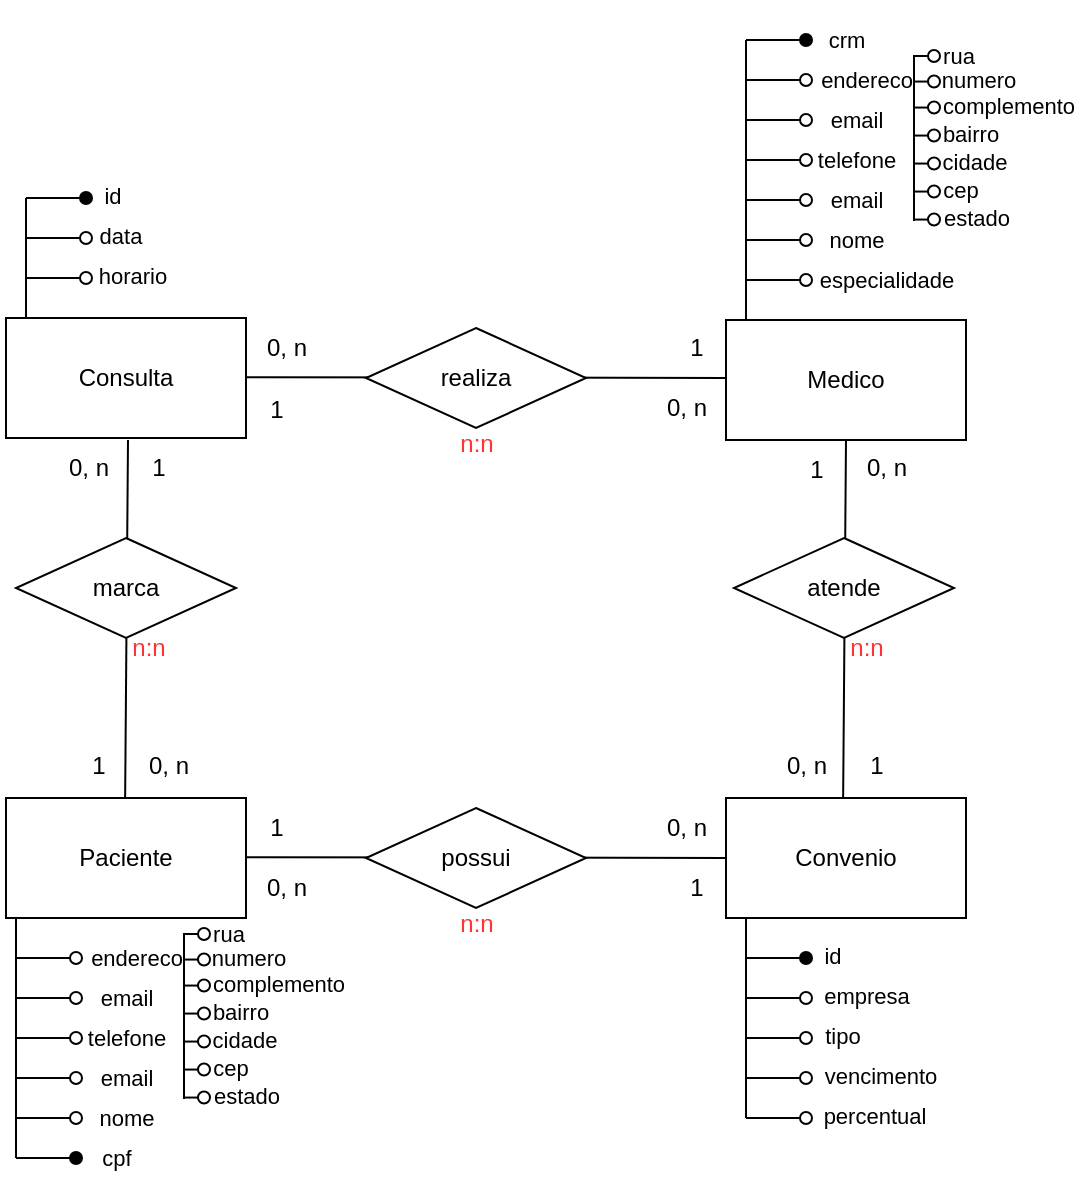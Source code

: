 <mxfile version="24.8.0">
  <diagram name="Page-1" id="Mdfq8hc0ynKvEJOxc4af">
    <mxGraphModel dx="954" dy="727" grid="1" gridSize="10" guides="1" tooltips="1" connect="1" arrows="1" fold="1" page="1" pageScale="1" pageWidth="850" pageHeight="1100" math="0" shadow="0">
      <root>
        <mxCell id="0" />
        <mxCell id="1" parent="0" />
        <mxCell id="AmbVXzKGuxocrHXuVaO6-4" value="Convenio" style="rounded=0;whiteSpace=wrap;html=1;" vertex="1" parent="1">
          <mxGeometry x="520" y="440" width="120" height="60" as="geometry" />
        </mxCell>
        <mxCell id="AmbVXzKGuxocrHXuVaO6-179" value="" style="group" vertex="1" connectable="0" parent="1">
          <mxGeometry x="160" y="440" width="120" height="180" as="geometry" />
        </mxCell>
        <mxCell id="AmbVXzKGuxocrHXuVaO6-3" value="Paciente" style="rounded=0;whiteSpace=wrap;html=1;" vertex="1" parent="AmbVXzKGuxocrHXuVaO6-179">
          <mxGeometry width="120" height="60" as="geometry" />
        </mxCell>
        <mxCell id="AmbVXzKGuxocrHXuVaO6-136" value="" style="group" vertex="1" connectable="0" parent="AmbVXzKGuxocrHXuVaO6-179">
          <mxGeometry x="5" y="80" width="30" height="20" as="geometry" />
        </mxCell>
        <mxCell id="AmbVXzKGuxocrHXuVaO6-137" value="" style="endArrow=none;html=1;rounded=0;" edge="1" parent="AmbVXzKGuxocrHXuVaO6-136">
          <mxGeometry width="50" height="50" relative="1" as="geometry">
            <mxPoint y="20" as="sourcePoint" />
            <mxPoint as="targetPoint" />
          </mxGeometry>
        </mxCell>
        <mxCell id="AmbVXzKGuxocrHXuVaO6-138" value="" style="endArrow=oval;html=1;rounded=0;endFill=0;" edge="1" parent="AmbVXzKGuxocrHXuVaO6-136">
          <mxGeometry width="50" height="50" relative="1" as="geometry">
            <mxPoint y="20" as="sourcePoint" />
            <mxPoint x="30" y="20" as="targetPoint" />
          </mxGeometry>
        </mxCell>
        <mxCell id="AmbVXzKGuxocrHXuVaO6-139" value="email" style="edgeLabel;html=1;align=center;verticalAlign=middle;resizable=0;points=[];" vertex="1" connectable="0" parent="AmbVXzKGuxocrHXuVaO6-138">
          <mxGeometry x="0.53" y="2" relative="1" as="geometry">
            <mxPoint x="32" y="2" as="offset" />
          </mxGeometry>
        </mxCell>
        <mxCell id="AmbVXzKGuxocrHXuVaO6-140" value="" style="group" vertex="1" connectable="0" parent="AmbVXzKGuxocrHXuVaO6-179">
          <mxGeometry x="5" y="100" width="30" height="20" as="geometry" />
        </mxCell>
        <mxCell id="AmbVXzKGuxocrHXuVaO6-141" value="" style="endArrow=none;html=1;rounded=0;" edge="1" parent="AmbVXzKGuxocrHXuVaO6-140">
          <mxGeometry width="50" height="50" relative="1" as="geometry">
            <mxPoint y="20" as="sourcePoint" />
            <mxPoint as="targetPoint" />
          </mxGeometry>
        </mxCell>
        <mxCell id="AmbVXzKGuxocrHXuVaO6-142" value="" style="endArrow=oval;html=1;rounded=0;endFill=0;" edge="1" parent="AmbVXzKGuxocrHXuVaO6-140">
          <mxGeometry width="50" height="50" relative="1" as="geometry">
            <mxPoint y="20" as="sourcePoint" />
            <mxPoint x="30" y="20" as="targetPoint" />
          </mxGeometry>
        </mxCell>
        <mxCell id="AmbVXzKGuxocrHXuVaO6-143" value="telefone" style="edgeLabel;html=1;align=center;verticalAlign=middle;resizable=0;points=[];" vertex="1" connectable="0" parent="AmbVXzKGuxocrHXuVaO6-142">
          <mxGeometry x="0.53" y="2" relative="1" as="geometry">
            <mxPoint x="32" y="2" as="offset" />
          </mxGeometry>
        </mxCell>
        <mxCell id="AmbVXzKGuxocrHXuVaO6-144" value="" style="group" vertex="1" connectable="0" parent="AmbVXzKGuxocrHXuVaO6-179">
          <mxGeometry x="5" y="120" width="30" height="20" as="geometry" />
        </mxCell>
        <mxCell id="AmbVXzKGuxocrHXuVaO6-145" value="" style="endArrow=none;html=1;rounded=0;" edge="1" parent="AmbVXzKGuxocrHXuVaO6-144">
          <mxGeometry width="50" height="50" relative="1" as="geometry">
            <mxPoint y="20" as="sourcePoint" />
            <mxPoint as="targetPoint" />
          </mxGeometry>
        </mxCell>
        <mxCell id="AmbVXzKGuxocrHXuVaO6-146" value="" style="endArrow=oval;html=1;rounded=0;endFill=0;" edge="1" parent="AmbVXzKGuxocrHXuVaO6-144">
          <mxGeometry width="50" height="50" relative="1" as="geometry">
            <mxPoint y="20" as="sourcePoint" />
            <mxPoint x="30" y="20" as="targetPoint" />
          </mxGeometry>
        </mxCell>
        <mxCell id="AmbVXzKGuxocrHXuVaO6-147" value="email" style="edgeLabel;html=1;align=center;verticalAlign=middle;resizable=0;points=[];" vertex="1" connectable="0" parent="AmbVXzKGuxocrHXuVaO6-146">
          <mxGeometry x="0.53" y="2" relative="1" as="geometry">
            <mxPoint x="32" y="2" as="offset" />
          </mxGeometry>
        </mxCell>
        <mxCell id="AmbVXzKGuxocrHXuVaO6-148" value="" style="group" vertex="1" connectable="0" parent="AmbVXzKGuxocrHXuVaO6-179">
          <mxGeometry x="5" y="140" width="30" height="20" as="geometry" />
        </mxCell>
        <mxCell id="AmbVXzKGuxocrHXuVaO6-149" value="" style="endArrow=none;html=1;rounded=0;" edge="1" parent="AmbVXzKGuxocrHXuVaO6-148">
          <mxGeometry width="50" height="50" relative="1" as="geometry">
            <mxPoint y="20" as="sourcePoint" />
            <mxPoint as="targetPoint" />
          </mxGeometry>
        </mxCell>
        <mxCell id="AmbVXzKGuxocrHXuVaO6-150" value="" style="endArrow=oval;html=1;rounded=0;endFill=0;" edge="1" parent="AmbVXzKGuxocrHXuVaO6-148">
          <mxGeometry width="50" height="50" relative="1" as="geometry">
            <mxPoint y="20" as="sourcePoint" />
            <mxPoint x="30" y="20" as="targetPoint" />
          </mxGeometry>
        </mxCell>
        <mxCell id="AmbVXzKGuxocrHXuVaO6-151" value="nome" style="edgeLabel;html=1;align=center;verticalAlign=middle;resizable=0;points=[];" vertex="1" connectable="0" parent="AmbVXzKGuxocrHXuVaO6-150">
          <mxGeometry x="0.53" y="2" relative="1" as="geometry">
            <mxPoint x="32" y="2" as="offset" />
          </mxGeometry>
        </mxCell>
        <mxCell id="AmbVXzKGuxocrHXuVaO6-156" value="" style="group" vertex="1" connectable="0" parent="AmbVXzKGuxocrHXuVaO6-179">
          <mxGeometry x="5" y="60" width="30" height="20" as="geometry" />
        </mxCell>
        <mxCell id="AmbVXzKGuxocrHXuVaO6-157" value="" style="endArrow=none;html=1;rounded=0;" edge="1" parent="AmbVXzKGuxocrHXuVaO6-156">
          <mxGeometry width="50" height="50" relative="1" as="geometry">
            <mxPoint y="20" as="sourcePoint" />
            <mxPoint as="targetPoint" />
          </mxGeometry>
        </mxCell>
        <mxCell id="AmbVXzKGuxocrHXuVaO6-158" value="" style="endArrow=oval;html=1;rounded=0;endFill=0;" edge="1" parent="AmbVXzKGuxocrHXuVaO6-156">
          <mxGeometry width="50" height="50" relative="1" as="geometry">
            <mxPoint y="20" as="sourcePoint" />
            <mxPoint x="30" y="20" as="targetPoint" />
          </mxGeometry>
        </mxCell>
        <mxCell id="AmbVXzKGuxocrHXuVaO6-159" value="endereco" style="edgeLabel;html=1;align=center;verticalAlign=middle;resizable=0;points=[];" vertex="1" connectable="0" parent="AmbVXzKGuxocrHXuVaO6-158">
          <mxGeometry x="0.53" y="2" relative="1" as="geometry">
            <mxPoint x="37" y="2" as="offset" />
          </mxGeometry>
        </mxCell>
        <mxCell id="AmbVXzKGuxocrHXuVaO6-160" value="rua" style="edgeLabel;html=1;align=center;verticalAlign=middle;resizable=0;points=[];" vertex="1" connectable="0" parent="AmbVXzKGuxocrHXuVaO6-158">
          <mxGeometry x="0.53" y="2" relative="1" as="geometry">
            <mxPoint x="83" y="-10" as="offset" />
          </mxGeometry>
        </mxCell>
        <mxCell id="AmbVXzKGuxocrHXuVaO6-161" value="numero" style="edgeLabel;html=1;align=center;verticalAlign=middle;resizable=0;points=[];" vertex="1" connectable="0" parent="AmbVXzKGuxocrHXuVaO6-158">
          <mxGeometry x="0.53" y="2" relative="1" as="geometry">
            <mxPoint x="93" y="2" as="offset" />
          </mxGeometry>
        </mxCell>
        <mxCell id="AmbVXzKGuxocrHXuVaO6-162" value="complemento" style="edgeLabel;html=1;align=center;verticalAlign=middle;resizable=0;points=[];" vertex="1" connectable="0" parent="AmbVXzKGuxocrHXuVaO6-158">
          <mxGeometry x="0.53" y="2" relative="1" as="geometry">
            <mxPoint x="108" y="15" as="offset" />
          </mxGeometry>
        </mxCell>
        <mxCell id="AmbVXzKGuxocrHXuVaO6-163" value="bairro" style="edgeLabel;html=1;align=center;verticalAlign=middle;resizable=0;points=[];" vertex="1" connectable="0" parent="AmbVXzKGuxocrHXuVaO6-158">
          <mxGeometry x="0.53" y="2" relative="1" as="geometry">
            <mxPoint x="89" y="29" as="offset" />
          </mxGeometry>
        </mxCell>
        <mxCell id="AmbVXzKGuxocrHXuVaO6-164" value="cep" style="edgeLabel;html=1;align=center;verticalAlign=middle;resizable=0;points=[];" vertex="1" connectable="0" parent="AmbVXzKGuxocrHXuVaO6-158">
          <mxGeometry x="0.53" y="2" relative="1" as="geometry">
            <mxPoint x="84" y="57" as="offset" />
          </mxGeometry>
        </mxCell>
        <mxCell id="AmbVXzKGuxocrHXuVaO6-165" value="cidade" style="edgeLabel;html=1;align=center;verticalAlign=middle;resizable=0;points=[];" vertex="1" connectable="0" parent="AmbVXzKGuxocrHXuVaO6-158">
          <mxGeometry x="0.53" y="2" relative="1" as="geometry">
            <mxPoint x="91" y="43" as="offset" />
          </mxGeometry>
        </mxCell>
        <mxCell id="AmbVXzKGuxocrHXuVaO6-166" value="estado" style="edgeLabel;html=1;align=center;verticalAlign=middle;resizable=0;points=[];" vertex="1" connectable="0" parent="AmbVXzKGuxocrHXuVaO6-158">
          <mxGeometry x="0.53" y="2" relative="1" as="geometry">
            <mxPoint x="92" y="71" as="offset" />
          </mxGeometry>
        </mxCell>
        <mxCell id="AmbVXzKGuxocrHXuVaO6-167" value="" style="group" vertex="1" connectable="0" parent="AmbVXzKGuxocrHXuVaO6-179">
          <mxGeometry x="5" y="160" width="30" height="20" as="geometry" />
        </mxCell>
        <mxCell id="AmbVXzKGuxocrHXuVaO6-168" value="" style="endArrow=none;html=1;rounded=0;" edge="1" parent="AmbVXzKGuxocrHXuVaO6-167">
          <mxGeometry width="50" height="50" relative="1" as="geometry">
            <mxPoint y="20" as="sourcePoint" />
            <mxPoint as="targetPoint" />
          </mxGeometry>
        </mxCell>
        <mxCell id="AmbVXzKGuxocrHXuVaO6-169" value="" style="endArrow=oval;html=1;rounded=0;endFill=1;" edge="1" parent="AmbVXzKGuxocrHXuVaO6-167">
          <mxGeometry width="50" height="50" relative="1" as="geometry">
            <mxPoint y="20" as="sourcePoint" />
            <mxPoint x="30" y="20" as="targetPoint" />
          </mxGeometry>
        </mxCell>
        <mxCell id="AmbVXzKGuxocrHXuVaO6-170" value="cpf" style="edgeLabel;html=1;align=center;verticalAlign=middle;resizable=0;points=[];" vertex="1" connectable="0" parent="AmbVXzKGuxocrHXuVaO6-169">
          <mxGeometry x="0.53" y="2" relative="1" as="geometry">
            <mxPoint x="27" y="2" as="offset" />
          </mxGeometry>
        </mxCell>
        <mxCell id="AmbVXzKGuxocrHXuVaO6-171" value="" style="line;strokeWidth=1;direction=south;html=1;" vertex="1" parent="AmbVXzKGuxocrHXuVaO6-179">
          <mxGeometry x="84" y="67.5" width="10" height="83" as="geometry" />
        </mxCell>
        <mxCell id="AmbVXzKGuxocrHXuVaO6-172" value="" style="endArrow=oval;html=1;rounded=0;endFill=0;" edge="1" parent="AmbVXzKGuxocrHXuVaO6-179">
          <mxGeometry width="50" height="50" relative="1" as="geometry">
            <mxPoint x="89" y="68" as="sourcePoint" />
            <mxPoint x="99" y="68" as="targetPoint" />
          </mxGeometry>
        </mxCell>
        <mxCell id="AmbVXzKGuxocrHXuVaO6-173" value="" style="endArrow=oval;html=1;rounded=0;endFill=0;" edge="1" parent="AmbVXzKGuxocrHXuVaO6-179">
          <mxGeometry width="50" height="50" relative="1" as="geometry">
            <mxPoint x="89" y="80.78" as="sourcePoint" />
            <mxPoint x="99" y="80.78" as="targetPoint" />
          </mxGeometry>
        </mxCell>
        <mxCell id="AmbVXzKGuxocrHXuVaO6-174" value="" style="endArrow=oval;html=1;rounded=0;endFill=0;" edge="1" parent="AmbVXzKGuxocrHXuVaO6-179">
          <mxGeometry width="50" height="50" relative="1" as="geometry">
            <mxPoint x="89" y="93.78" as="sourcePoint" />
            <mxPoint x="99" y="93.78" as="targetPoint" />
          </mxGeometry>
        </mxCell>
        <mxCell id="AmbVXzKGuxocrHXuVaO6-175" value="" style="endArrow=oval;html=1;rounded=0;endFill=0;" edge="1" parent="AmbVXzKGuxocrHXuVaO6-179">
          <mxGeometry width="50" height="50" relative="1" as="geometry">
            <mxPoint x="89" y="107.78" as="sourcePoint" />
            <mxPoint x="99" y="107.78" as="targetPoint" />
          </mxGeometry>
        </mxCell>
        <mxCell id="AmbVXzKGuxocrHXuVaO6-176" value="" style="endArrow=oval;html=1;rounded=0;endFill=0;" edge="1" parent="AmbVXzKGuxocrHXuVaO6-179">
          <mxGeometry width="50" height="50" relative="1" as="geometry">
            <mxPoint x="89" y="121.78" as="sourcePoint" />
            <mxPoint x="99" y="121.78" as="targetPoint" />
          </mxGeometry>
        </mxCell>
        <mxCell id="AmbVXzKGuxocrHXuVaO6-177" value="" style="endArrow=oval;html=1;rounded=0;endFill=0;" edge="1" parent="AmbVXzKGuxocrHXuVaO6-179">
          <mxGeometry width="50" height="50" relative="1" as="geometry">
            <mxPoint x="89" y="135.78" as="sourcePoint" />
            <mxPoint x="99" y="135.78" as="targetPoint" />
          </mxGeometry>
        </mxCell>
        <mxCell id="AmbVXzKGuxocrHXuVaO6-178" value="" style="endArrow=oval;html=1;rounded=0;endFill=0;" edge="1" parent="AmbVXzKGuxocrHXuVaO6-179">
          <mxGeometry width="50" height="50" relative="1" as="geometry">
            <mxPoint x="89" y="149.78" as="sourcePoint" />
            <mxPoint x="99" y="149.78" as="targetPoint" />
          </mxGeometry>
        </mxCell>
        <mxCell id="AmbVXzKGuxocrHXuVaO6-180" value="" style="group" vertex="1" connectable="0" parent="1">
          <mxGeometry x="160" y="200" width="120" height="239" as="geometry" />
        </mxCell>
        <mxCell id="AmbVXzKGuxocrHXuVaO6-2" value="Consulta" style="rounded=0;whiteSpace=wrap;html=1;" vertex="1" parent="AmbVXzKGuxocrHXuVaO6-180">
          <mxGeometry width="120" height="60" as="geometry" />
        </mxCell>
        <mxCell id="AmbVXzKGuxocrHXuVaO6-120" value="" style="group" vertex="1" connectable="0" parent="AmbVXzKGuxocrHXuVaO6-180">
          <mxGeometry x="10" y="-20" width="30" height="20" as="geometry" />
        </mxCell>
        <mxCell id="AmbVXzKGuxocrHXuVaO6-121" value="" style="endArrow=none;html=1;rounded=0;" edge="1" parent="AmbVXzKGuxocrHXuVaO6-120">
          <mxGeometry width="50" height="50" relative="1" as="geometry">
            <mxPoint y="20" as="sourcePoint" />
            <mxPoint as="targetPoint" />
          </mxGeometry>
        </mxCell>
        <mxCell id="AmbVXzKGuxocrHXuVaO6-126" value="" style="group" vertex="1" connectable="0" parent="AmbVXzKGuxocrHXuVaO6-180">
          <mxGeometry x="10" y="-60" width="30" height="20" as="geometry" />
        </mxCell>
        <mxCell id="AmbVXzKGuxocrHXuVaO6-127" value="" style="endArrow=none;html=1;rounded=0;" edge="1" parent="AmbVXzKGuxocrHXuVaO6-126">
          <mxGeometry width="50" height="50" relative="1" as="geometry">
            <mxPoint y="20" as="sourcePoint" />
            <mxPoint as="targetPoint" />
          </mxGeometry>
        </mxCell>
        <mxCell id="AmbVXzKGuxocrHXuVaO6-128" value="" style="endArrow=oval;html=1;rounded=0;endFill=0;" edge="1" parent="AmbVXzKGuxocrHXuVaO6-126">
          <mxGeometry width="50" height="50" relative="1" as="geometry">
            <mxPoint y="20" as="sourcePoint" />
            <mxPoint x="30" y="20" as="targetPoint" />
          </mxGeometry>
        </mxCell>
        <mxCell id="AmbVXzKGuxocrHXuVaO6-129" value="data" style="edgeLabel;html=1;align=center;verticalAlign=middle;resizable=0;points=[];" vertex="1" connectable="0" parent="AmbVXzKGuxocrHXuVaO6-128">
          <mxGeometry x="0.53" y="2" relative="1" as="geometry">
            <mxPoint x="24" y="1" as="offset" />
          </mxGeometry>
        </mxCell>
        <mxCell id="AmbVXzKGuxocrHXuVaO6-122" value="" style="endArrow=oval;html=1;rounded=0;endFill=1;" edge="1" parent="AmbVXzKGuxocrHXuVaO6-126">
          <mxGeometry width="50" height="50" relative="1" as="geometry">
            <mxPoint as="sourcePoint" />
            <mxPoint x="30" as="targetPoint" />
          </mxGeometry>
        </mxCell>
        <mxCell id="AmbVXzKGuxocrHXuVaO6-123" value="id" style="edgeLabel;html=1;align=center;verticalAlign=middle;resizable=0;points=[];" vertex="1" connectable="0" parent="AmbVXzKGuxocrHXuVaO6-122">
          <mxGeometry x="0.53" y="2" relative="1" as="geometry">
            <mxPoint x="20" y="1" as="offset" />
          </mxGeometry>
        </mxCell>
        <mxCell id="AmbVXzKGuxocrHXuVaO6-132" value="" style="group" vertex="1" connectable="0" parent="AmbVXzKGuxocrHXuVaO6-180">
          <mxGeometry x="10" y="-40" width="30" height="20" as="geometry" />
        </mxCell>
        <mxCell id="AmbVXzKGuxocrHXuVaO6-133" value="" style="endArrow=none;html=1;rounded=0;" edge="1" parent="AmbVXzKGuxocrHXuVaO6-132">
          <mxGeometry width="50" height="50" relative="1" as="geometry">
            <mxPoint y="20" as="sourcePoint" />
            <mxPoint as="targetPoint" />
          </mxGeometry>
        </mxCell>
        <mxCell id="AmbVXzKGuxocrHXuVaO6-134" value="" style="endArrow=oval;html=1;rounded=0;endFill=0;" edge="1" parent="AmbVXzKGuxocrHXuVaO6-132">
          <mxGeometry width="50" height="50" relative="1" as="geometry">
            <mxPoint y="20" as="sourcePoint" />
            <mxPoint x="30" y="20" as="targetPoint" />
          </mxGeometry>
        </mxCell>
        <mxCell id="AmbVXzKGuxocrHXuVaO6-135" value="horario" style="edgeLabel;html=1;align=center;verticalAlign=middle;resizable=0;points=[];" vertex="1" connectable="0" parent="AmbVXzKGuxocrHXuVaO6-134">
          <mxGeometry x="0.53" y="2" relative="1" as="geometry">
            <mxPoint x="30" y="1" as="offset" />
          </mxGeometry>
        </mxCell>
        <mxCell id="AmbVXzKGuxocrHXuVaO6-244" value="" style="endArrow=none;html=1;rounded=0;entryX=0.5;entryY=1;entryDx=0;entryDy=0;" edge="1" parent="AmbVXzKGuxocrHXuVaO6-180">
          <mxGeometry width="50" height="50" relative="1" as="geometry">
            <mxPoint x="59.57" y="240" as="sourcePoint" />
            <mxPoint x="61" y="61" as="targetPoint" />
          </mxGeometry>
        </mxCell>
        <mxCell id="AmbVXzKGuxocrHXuVaO6-245" value="0, n" style="text;html=1;align=center;verticalAlign=middle;resizable=0;points=[];autosize=1;strokeColor=none;fillColor=none;" vertex="1" parent="AmbVXzKGuxocrHXuVaO6-180">
          <mxGeometry x="61" y="209" width="40" height="30" as="geometry" />
        </mxCell>
        <mxCell id="AmbVXzKGuxocrHXuVaO6-246" value="marca" style="rhombus;whiteSpace=wrap;html=1;" vertex="1" parent="AmbVXzKGuxocrHXuVaO6-180">
          <mxGeometry x="5" y="110" width="110" height="50" as="geometry" />
        </mxCell>
        <mxCell id="AmbVXzKGuxocrHXuVaO6-247" value="n:n" style="text;html=1;align=center;verticalAlign=middle;resizable=0;points=[];autosize=1;fillColor=none;fontColor=#FF3333;" vertex="1" parent="AmbVXzKGuxocrHXuVaO6-180">
          <mxGeometry x="51" y="150" width="40" height="30" as="geometry" />
        </mxCell>
        <mxCell id="AmbVXzKGuxocrHXuVaO6-249" value="0, n" style="text;html=1;align=center;verticalAlign=middle;resizable=0;points=[];autosize=1;strokeColor=none;fillColor=none;" vertex="1" parent="AmbVXzKGuxocrHXuVaO6-180">
          <mxGeometry x="21" y="60" width="40" height="30" as="geometry" />
        </mxCell>
        <mxCell id="AmbVXzKGuxocrHXuVaO6-243" value="1" style="text;html=1;align=center;verticalAlign=middle;resizable=0;points=[];autosize=1;strokeColor=none;fillColor=none;" vertex="1" parent="AmbVXzKGuxocrHXuVaO6-180">
          <mxGeometry x="31" y="209" width="30" height="30" as="geometry" />
        </mxCell>
        <mxCell id="AmbVXzKGuxocrHXuVaO6-248" value="1" style="text;html=1;align=center;verticalAlign=middle;resizable=0;points=[];autosize=1;strokeColor=none;fillColor=none;" vertex="1" parent="AmbVXzKGuxocrHXuVaO6-180">
          <mxGeometry x="61" y="60" width="30" height="30" as="geometry" />
        </mxCell>
        <mxCell id="AmbVXzKGuxocrHXuVaO6-191" value="" style="group" vertex="1" connectable="0" parent="1">
          <mxGeometry x="530" y="500" width="30" height="20" as="geometry" />
        </mxCell>
        <mxCell id="AmbVXzKGuxocrHXuVaO6-192" value="" style="endArrow=none;html=1;rounded=0;" edge="1" parent="AmbVXzKGuxocrHXuVaO6-191">
          <mxGeometry width="50" height="50" relative="1" as="geometry">
            <mxPoint y="20" as="sourcePoint" />
            <mxPoint as="targetPoint" />
          </mxGeometry>
        </mxCell>
        <mxCell id="AmbVXzKGuxocrHXuVaO6-193" value="" style="endArrow=oval;html=1;rounded=0;endFill=1;" edge="1" parent="AmbVXzKGuxocrHXuVaO6-191">
          <mxGeometry width="50" height="50" relative="1" as="geometry">
            <mxPoint y="20" as="sourcePoint" />
            <mxPoint x="30" y="20" as="targetPoint" />
          </mxGeometry>
        </mxCell>
        <mxCell id="AmbVXzKGuxocrHXuVaO6-194" value="id" style="edgeLabel;html=1;align=center;verticalAlign=middle;resizable=0;points=[];" vertex="1" connectable="0" parent="AmbVXzKGuxocrHXuVaO6-193">
          <mxGeometry x="0.53" y="2" relative="1" as="geometry">
            <mxPoint x="20" y="1" as="offset" />
          </mxGeometry>
        </mxCell>
        <mxCell id="AmbVXzKGuxocrHXuVaO6-195" value="" style="group" vertex="1" connectable="0" parent="1">
          <mxGeometry x="530" y="520" width="30" height="20" as="geometry" />
        </mxCell>
        <mxCell id="AmbVXzKGuxocrHXuVaO6-196" value="" style="endArrow=none;html=1;rounded=0;" edge="1" parent="AmbVXzKGuxocrHXuVaO6-195">
          <mxGeometry width="50" height="50" relative="1" as="geometry">
            <mxPoint y="20" as="sourcePoint" />
            <mxPoint as="targetPoint" />
          </mxGeometry>
        </mxCell>
        <mxCell id="AmbVXzKGuxocrHXuVaO6-197" value="" style="endArrow=oval;html=1;rounded=0;endFill=0;" edge="1" parent="AmbVXzKGuxocrHXuVaO6-195">
          <mxGeometry width="50" height="50" relative="1" as="geometry">
            <mxPoint y="20" as="sourcePoint" />
            <mxPoint x="30" y="20" as="targetPoint" />
          </mxGeometry>
        </mxCell>
        <mxCell id="AmbVXzKGuxocrHXuVaO6-198" value="empresa" style="edgeLabel;html=1;align=center;verticalAlign=middle;resizable=0;points=[];" vertex="1" connectable="0" parent="AmbVXzKGuxocrHXuVaO6-197">
          <mxGeometry x="0.53" y="2" relative="1" as="geometry">
            <mxPoint x="37" y="1" as="offset" />
          </mxGeometry>
        </mxCell>
        <mxCell id="AmbVXzKGuxocrHXuVaO6-199" value="" style="group" vertex="1" connectable="0" parent="1">
          <mxGeometry x="530" y="540" width="30" height="20" as="geometry" />
        </mxCell>
        <mxCell id="AmbVXzKGuxocrHXuVaO6-200" value="" style="endArrow=none;html=1;rounded=0;" edge="1" parent="AmbVXzKGuxocrHXuVaO6-199">
          <mxGeometry width="50" height="50" relative="1" as="geometry">
            <mxPoint y="20" as="sourcePoint" />
            <mxPoint as="targetPoint" />
          </mxGeometry>
        </mxCell>
        <mxCell id="AmbVXzKGuxocrHXuVaO6-201" value="" style="endArrow=oval;html=1;rounded=0;endFill=0;" edge="1" parent="AmbVXzKGuxocrHXuVaO6-199">
          <mxGeometry width="50" height="50" relative="1" as="geometry">
            <mxPoint y="20" as="sourcePoint" />
            <mxPoint x="30" y="20" as="targetPoint" />
          </mxGeometry>
        </mxCell>
        <mxCell id="AmbVXzKGuxocrHXuVaO6-202" value="tipo" style="edgeLabel;html=1;align=center;verticalAlign=middle;resizable=0;points=[];" vertex="1" connectable="0" parent="AmbVXzKGuxocrHXuVaO6-201">
          <mxGeometry x="0.53" y="2" relative="1" as="geometry">
            <mxPoint x="25" y="1" as="offset" />
          </mxGeometry>
        </mxCell>
        <mxCell id="AmbVXzKGuxocrHXuVaO6-203" value="" style="group" vertex="1" connectable="0" parent="1">
          <mxGeometry x="530" y="560" width="30" height="20" as="geometry" />
        </mxCell>
        <mxCell id="AmbVXzKGuxocrHXuVaO6-204" value="" style="endArrow=none;html=1;rounded=0;" edge="1" parent="AmbVXzKGuxocrHXuVaO6-203">
          <mxGeometry width="50" height="50" relative="1" as="geometry">
            <mxPoint y="20" as="sourcePoint" />
            <mxPoint as="targetPoint" />
          </mxGeometry>
        </mxCell>
        <mxCell id="AmbVXzKGuxocrHXuVaO6-205" value="" style="endArrow=oval;html=1;rounded=0;endFill=0;" edge="1" parent="AmbVXzKGuxocrHXuVaO6-203">
          <mxGeometry width="50" height="50" relative="1" as="geometry">
            <mxPoint y="20" as="sourcePoint" />
            <mxPoint x="30" y="20" as="targetPoint" />
          </mxGeometry>
        </mxCell>
        <mxCell id="AmbVXzKGuxocrHXuVaO6-206" value="vencimento" style="edgeLabel;html=1;align=center;verticalAlign=middle;resizable=0;points=[];" vertex="1" connectable="0" parent="AmbVXzKGuxocrHXuVaO6-205">
          <mxGeometry x="0.53" y="2" relative="1" as="geometry">
            <mxPoint x="44" y="1" as="offset" />
          </mxGeometry>
        </mxCell>
        <mxCell id="AmbVXzKGuxocrHXuVaO6-207" value="" style="group" vertex="1" connectable="0" parent="1">
          <mxGeometry x="530" y="580" width="30" height="20" as="geometry" />
        </mxCell>
        <mxCell id="AmbVXzKGuxocrHXuVaO6-208" value="" style="endArrow=none;html=1;rounded=0;" edge="1" parent="AmbVXzKGuxocrHXuVaO6-207">
          <mxGeometry width="50" height="50" relative="1" as="geometry">
            <mxPoint y="20" as="sourcePoint" />
            <mxPoint as="targetPoint" />
          </mxGeometry>
        </mxCell>
        <mxCell id="AmbVXzKGuxocrHXuVaO6-209" value="" style="endArrow=oval;html=1;rounded=0;endFill=0;" edge="1" parent="AmbVXzKGuxocrHXuVaO6-207">
          <mxGeometry width="50" height="50" relative="1" as="geometry">
            <mxPoint y="20" as="sourcePoint" />
            <mxPoint x="30" y="20" as="targetPoint" />
          </mxGeometry>
        </mxCell>
        <mxCell id="AmbVXzKGuxocrHXuVaO6-210" value="percentual" style="edgeLabel;html=1;align=center;verticalAlign=middle;resizable=0;points=[];" vertex="1" connectable="0" parent="AmbVXzKGuxocrHXuVaO6-209">
          <mxGeometry x="0.53" y="2" relative="1" as="geometry">
            <mxPoint x="41" y="1" as="offset" />
          </mxGeometry>
        </mxCell>
        <mxCell id="AmbVXzKGuxocrHXuVaO6-224" value="" style="endArrow=none;html=1;rounded=0;entryX=0.5;entryY=1;entryDx=0;entryDy=0;" edge="1" parent="1" target="AmbVXzKGuxocrHXuVaO6-1">
          <mxGeometry width="50" height="50" relative="1" as="geometry">
            <mxPoint x="578.57" y="440" as="sourcePoint" />
            <mxPoint x="578.57" y="360" as="targetPoint" />
          </mxGeometry>
        </mxCell>
        <mxCell id="AmbVXzKGuxocrHXuVaO6-219" value="atende" style="rhombus;whiteSpace=wrap;html=1;" vertex="1" parent="1">
          <mxGeometry x="524" y="310" width="110" height="50" as="geometry" />
        </mxCell>
        <mxCell id="AmbVXzKGuxocrHXuVaO6-225" value="n:n" style="text;html=1;align=center;verticalAlign=middle;resizable=0;points=[];autosize=1;fillColor=none;fontColor=#FF3333;" vertex="1" parent="1">
          <mxGeometry x="570" y="350" width="40" height="30" as="geometry" />
        </mxCell>
        <mxCell id="AmbVXzKGuxocrHXuVaO6-227" value="0, n" style="text;html=1;align=center;verticalAlign=middle;resizable=0;points=[];autosize=1;strokeColor=none;fillColor=none;" vertex="1" parent="1">
          <mxGeometry x="580" y="260" width="40" height="30" as="geometry" />
        </mxCell>
        <mxCell id="AmbVXzKGuxocrHXuVaO6-228" value="1" style="text;html=1;align=center;verticalAlign=middle;resizable=0;points=[];autosize=1;strokeColor=none;fillColor=none;" vertex="1" parent="1">
          <mxGeometry x="580" y="409" width="30" height="30" as="geometry" />
        </mxCell>
        <mxCell id="AmbVXzKGuxocrHXuVaO6-220" value="" style="group" vertex="1" connectable="0" parent="1">
          <mxGeometry x="535" y="41" width="94" height="140" as="geometry" />
        </mxCell>
        <mxCell id="AmbVXzKGuxocrHXuVaO6-23" value="" style="group" vertex="1" connectable="0" parent="AmbVXzKGuxocrHXuVaO6-220">
          <mxGeometry x="-5" y="40" width="30" height="20" as="geometry" />
        </mxCell>
        <mxCell id="AmbVXzKGuxocrHXuVaO6-21" value="" style="endArrow=none;html=1;rounded=0;" edge="1" parent="AmbVXzKGuxocrHXuVaO6-23">
          <mxGeometry width="50" height="50" relative="1" as="geometry">
            <mxPoint y="20" as="sourcePoint" />
            <mxPoint as="targetPoint" />
          </mxGeometry>
        </mxCell>
        <mxCell id="AmbVXzKGuxocrHXuVaO6-22" value="" style="endArrow=oval;html=1;rounded=0;endFill=0;" edge="1" parent="AmbVXzKGuxocrHXuVaO6-23">
          <mxGeometry width="50" height="50" relative="1" as="geometry">
            <mxPoint y="20" as="sourcePoint" />
            <mxPoint x="30" y="20" as="targetPoint" />
          </mxGeometry>
        </mxCell>
        <mxCell id="AmbVXzKGuxocrHXuVaO6-26" value="email" style="edgeLabel;html=1;align=center;verticalAlign=middle;resizable=0;points=[];" vertex="1" connectable="0" parent="AmbVXzKGuxocrHXuVaO6-22">
          <mxGeometry x="0.53" y="2" relative="1" as="geometry">
            <mxPoint x="32" y="2" as="offset" />
          </mxGeometry>
        </mxCell>
        <mxCell id="AmbVXzKGuxocrHXuVaO6-27" value="" style="group" vertex="1" connectable="0" parent="AmbVXzKGuxocrHXuVaO6-220">
          <mxGeometry x="-5" y="60" width="30" height="20" as="geometry" />
        </mxCell>
        <mxCell id="AmbVXzKGuxocrHXuVaO6-28" value="" style="endArrow=none;html=1;rounded=0;" edge="1" parent="AmbVXzKGuxocrHXuVaO6-27">
          <mxGeometry width="50" height="50" relative="1" as="geometry">
            <mxPoint y="20" as="sourcePoint" />
            <mxPoint as="targetPoint" />
          </mxGeometry>
        </mxCell>
        <mxCell id="AmbVXzKGuxocrHXuVaO6-29" value="" style="endArrow=oval;html=1;rounded=0;endFill=0;" edge="1" parent="AmbVXzKGuxocrHXuVaO6-27">
          <mxGeometry width="50" height="50" relative="1" as="geometry">
            <mxPoint y="20" as="sourcePoint" />
            <mxPoint x="30" y="20" as="targetPoint" />
          </mxGeometry>
        </mxCell>
        <mxCell id="AmbVXzKGuxocrHXuVaO6-30" value="telefone" style="edgeLabel;html=1;align=center;verticalAlign=middle;resizable=0;points=[];" vertex="1" connectable="0" parent="AmbVXzKGuxocrHXuVaO6-29">
          <mxGeometry x="0.53" y="2" relative="1" as="geometry">
            <mxPoint x="32" y="2" as="offset" />
          </mxGeometry>
        </mxCell>
        <mxCell id="AmbVXzKGuxocrHXuVaO6-31" value="" style="group" vertex="1" connectable="0" parent="AmbVXzKGuxocrHXuVaO6-220">
          <mxGeometry x="-5" y="80" width="30" height="20" as="geometry" />
        </mxCell>
        <mxCell id="AmbVXzKGuxocrHXuVaO6-32" value="" style="endArrow=none;html=1;rounded=0;" edge="1" parent="AmbVXzKGuxocrHXuVaO6-31">
          <mxGeometry width="50" height="50" relative="1" as="geometry">
            <mxPoint y="20" as="sourcePoint" />
            <mxPoint as="targetPoint" />
          </mxGeometry>
        </mxCell>
        <mxCell id="AmbVXzKGuxocrHXuVaO6-33" value="" style="endArrow=oval;html=1;rounded=0;endFill=0;" edge="1" parent="AmbVXzKGuxocrHXuVaO6-31">
          <mxGeometry width="50" height="50" relative="1" as="geometry">
            <mxPoint y="20" as="sourcePoint" />
            <mxPoint x="30" y="20" as="targetPoint" />
          </mxGeometry>
        </mxCell>
        <mxCell id="AmbVXzKGuxocrHXuVaO6-34" value="email" style="edgeLabel;html=1;align=center;verticalAlign=middle;resizable=0;points=[];" vertex="1" connectable="0" parent="AmbVXzKGuxocrHXuVaO6-33">
          <mxGeometry x="0.53" y="2" relative="1" as="geometry">
            <mxPoint x="32" y="2" as="offset" />
          </mxGeometry>
        </mxCell>
        <mxCell id="AmbVXzKGuxocrHXuVaO6-35" value="" style="group" vertex="1" connectable="0" parent="AmbVXzKGuxocrHXuVaO6-220">
          <mxGeometry x="-5" y="100" width="30" height="20" as="geometry" />
        </mxCell>
        <mxCell id="AmbVXzKGuxocrHXuVaO6-36" value="" style="endArrow=none;html=1;rounded=0;" edge="1" parent="AmbVXzKGuxocrHXuVaO6-35">
          <mxGeometry width="50" height="50" relative="1" as="geometry">
            <mxPoint y="20" as="sourcePoint" />
            <mxPoint as="targetPoint" />
          </mxGeometry>
        </mxCell>
        <mxCell id="AmbVXzKGuxocrHXuVaO6-37" value="" style="endArrow=oval;html=1;rounded=0;endFill=0;" edge="1" parent="AmbVXzKGuxocrHXuVaO6-35">
          <mxGeometry width="50" height="50" relative="1" as="geometry">
            <mxPoint y="20" as="sourcePoint" />
            <mxPoint x="30" y="20" as="targetPoint" />
          </mxGeometry>
        </mxCell>
        <mxCell id="AmbVXzKGuxocrHXuVaO6-38" value="nome" style="edgeLabel;html=1;align=center;verticalAlign=middle;resizable=0;points=[];" vertex="1" connectable="0" parent="AmbVXzKGuxocrHXuVaO6-37">
          <mxGeometry x="0.53" y="2" relative="1" as="geometry">
            <mxPoint x="32" y="2" as="offset" />
          </mxGeometry>
        </mxCell>
        <mxCell id="AmbVXzKGuxocrHXuVaO6-43" value="" style="group" vertex="1" connectable="0" parent="AmbVXzKGuxocrHXuVaO6-220">
          <mxGeometry x="-5" y="120" width="30" height="20" as="geometry" />
        </mxCell>
        <mxCell id="AmbVXzKGuxocrHXuVaO6-44" value="" style="endArrow=none;html=1;rounded=0;" edge="1" parent="AmbVXzKGuxocrHXuVaO6-43">
          <mxGeometry width="50" height="50" relative="1" as="geometry">
            <mxPoint y="20" as="sourcePoint" />
            <mxPoint as="targetPoint" />
          </mxGeometry>
        </mxCell>
        <mxCell id="AmbVXzKGuxocrHXuVaO6-45" value="" style="endArrow=oval;html=1;rounded=0;endFill=0;" edge="1" parent="AmbVXzKGuxocrHXuVaO6-43">
          <mxGeometry width="50" height="50" relative="1" as="geometry">
            <mxPoint y="20" as="sourcePoint" />
            <mxPoint x="30" y="20" as="targetPoint" />
          </mxGeometry>
        </mxCell>
        <mxCell id="AmbVXzKGuxocrHXuVaO6-46" value="especialidade" style="edgeLabel;html=1;align=center;verticalAlign=middle;resizable=0;points=[];" vertex="1" connectable="0" parent="AmbVXzKGuxocrHXuVaO6-45">
          <mxGeometry x="0.53" y="2" relative="1" as="geometry">
            <mxPoint x="47" y="2" as="offset" />
          </mxGeometry>
        </mxCell>
        <mxCell id="AmbVXzKGuxocrHXuVaO6-67" value="" style="group" vertex="1" connectable="0" parent="AmbVXzKGuxocrHXuVaO6-220">
          <mxGeometry width="30" height="20" as="geometry" />
        </mxCell>
        <mxCell id="AmbVXzKGuxocrHXuVaO6-69" value="" style="endArrow=oval;html=1;rounded=0;endFill=0;" edge="1" parent="AmbVXzKGuxocrHXuVaO6-67">
          <mxGeometry width="50" height="50" relative="1" as="geometry">
            <mxPoint x="-5" y="40" as="sourcePoint" />
            <mxPoint x="25" y="40" as="targetPoint" />
          </mxGeometry>
        </mxCell>
        <mxCell id="AmbVXzKGuxocrHXuVaO6-70" value="endereco" style="edgeLabel;html=1;align=center;verticalAlign=middle;resizable=0;points=[];" vertex="1" connectable="0" parent="AmbVXzKGuxocrHXuVaO6-69">
          <mxGeometry x="0.53" y="2" relative="1" as="geometry">
            <mxPoint x="37" y="2" as="offset" />
          </mxGeometry>
        </mxCell>
        <mxCell id="AmbVXzKGuxocrHXuVaO6-80" value="rua" style="edgeLabel;html=1;align=center;verticalAlign=middle;resizable=0;points=[];" vertex="1" connectable="0" parent="AmbVXzKGuxocrHXuVaO6-69">
          <mxGeometry x="0.53" y="2" relative="1" as="geometry">
            <mxPoint x="83" y="-10" as="offset" />
          </mxGeometry>
        </mxCell>
        <mxCell id="AmbVXzKGuxocrHXuVaO6-81" value="numero" style="edgeLabel;html=1;align=center;verticalAlign=middle;resizable=0;points=[];" vertex="1" connectable="0" parent="AmbVXzKGuxocrHXuVaO6-69">
          <mxGeometry x="0.53" y="2" relative="1" as="geometry">
            <mxPoint x="93" y="2" as="offset" />
          </mxGeometry>
        </mxCell>
        <mxCell id="AmbVXzKGuxocrHXuVaO6-82" value="complemento" style="edgeLabel;html=1;align=center;verticalAlign=middle;resizable=0;points=[];" vertex="1" connectable="0" parent="AmbVXzKGuxocrHXuVaO6-69">
          <mxGeometry x="0.53" y="2" relative="1" as="geometry">
            <mxPoint x="108" y="15" as="offset" />
          </mxGeometry>
        </mxCell>
        <mxCell id="AmbVXzKGuxocrHXuVaO6-83" value="bairro" style="edgeLabel;html=1;align=center;verticalAlign=middle;resizable=0;points=[];" vertex="1" connectable="0" parent="AmbVXzKGuxocrHXuVaO6-69">
          <mxGeometry x="0.53" y="2" relative="1" as="geometry">
            <mxPoint x="89" y="29" as="offset" />
          </mxGeometry>
        </mxCell>
        <mxCell id="AmbVXzKGuxocrHXuVaO6-84" value="cep" style="edgeLabel;html=1;align=center;verticalAlign=middle;resizable=0;points=[];" vertex="1" connectable="0" parent="AmbVXzKGuxocrHXuVaO6-69">
          <mxGeometry x="0.53" y="2" relative="1" as="geometry">
            <mxPoint x="84" y="57" as="offset" />
          </mxGeometry>
        </mxCell>
        <mxCell id="AmbVXzKGuxocrHXuVaO6-85" value="cidade" style="edgeLabel;html=1;align=center;verticalAlign=middle;resizable=0;points=[];" vertex="1" connectable="0" parent="AmbVXzKGuxocrHXuVaO6-69">
          <mxGeometry x="0.53" y="2" relative="1" as="geometry">
            <mxPoint x="91" y="43" as="offset" />
          </mxGeometry>
        </mxCell>
        <mxCell id="AmbVXzKGuxocrHXuVaO6-86" value="estado" style="edgeLabel;html=1;align=center;verticalAlign=middle;resizable=0;points=[];" vertex="1" connectable="0" parent="AmbVXzKGuxocrHXuVaO6-69">
          <mxGeometry x="0.53" y="2" relative="1" as="geometry">
            <mxPoint x="92" y="71" as="offset" />
          </mxGeometry>
        </mxCell>
        <mxCell id="AmbVXzKGuxocrHXuVaO6-71" value="" style="group" vertex="1" connectable="0" parent="AmbVXzKGuxocrHXuVaO6-67">
          <mxGeometry x="-5" width="30" height="20" as="geometry" />
        </mxCell>
        <mxCell id="AmbVXzKGuxocrHXuVaO6-73" value="" style="endArrow=oval;html=1;rounded=0;endFill=1;" edge="1" parent="AmbVXzKGuxocrHXuVaO6-71">
          <mxGeometry width="50" height="50" relative="1" as="geometry">
            <mxPoint y="20" as="sourcePoint" />
            <mxPoint x="30" y="20" as="targetPoint" />
          </mxGeometry>
        </mxCell>
        <mxCell id="AmbVXzKGuxocrHXuVaO6-74" value="crm" style="edgeLabel;html=1;align=center;verticalAlign=middle;resizable=0;points=[];" vertex="1" connectable="0" parent="AmbVXzKGuxocrHXuVaO6-73">
          <mxGeometry x="0.53" y="2" relative="1" as="geometry">
            <mxPoint x="27" y="2" as="offset" />
          </mxGeometry>
        </mxCell>
        <mxCell id="AmbVXzKGuxocrHXuVaO6-77" value="" style="line;strokeWidth=1;direction=south;html=1;" vertex="1" parent="AmbVXzKGuxocrHXuVaO6-220">
          <mxGeometry x="74" y="27.5" width="10" height="83" as="geometry" />
        </mxCell>
        <mxCell id="AmbVXzKGuxocrHXuVaO6-104" value="" style="endArrow=oval;html=1;rounded=0;endFill=0;" edge="1" parent="AmbVXzKGuxocrHXuVaO6-220">
          <mxGeometry width="50" height="50" relative="1" as="geometry">
            <mxPoint x="79" y="28" as="sourcePoint" />
            <mxPoint x="89" y="28" as="targetPoint" />
          </mxGeometry>
        </mxCell>
        <mxCell id="AmbVXzKGuxocrHXuVaO6-113" value="" style="endArrow=oval;html=1;rounded=0;endFill=0;" edge="1" parent="AmbVXzKGuxocrHXuVaO6-220">
          <mxGeometry width="50" height="50" relative="1" as="geometry">
            <mxPoint x="79" y="40.78" as="sourcePoint" />
            <mxPoint x="89" y="40.78" as="targetPoint" />
          </mxGeometry>
        </mxCell>
        <mxCell id="AmbVXzKGuxocrHXuVaO6-114" value="" style="endArrow=oval;html=1;rounded=0;endFill=0;" edge="1" parent="AmbVXzKGuxocrHXuVaO6-220">
          <mxGeometry width="50" height="50" relative="1" as="geometry">
            <mxPoint x="79" y="53.78" as="sourcePoint" />
            <mxPoint x="89" y="53.78" as="targetPoint" />
          </mxGeometry>
        </mxCell>
        <mxCell id="AmbVXzKGuxocrHXuVaO6-115" value="" style="endArrow=oval;html=1;rounded=0;endFill=0;" edge="1" parent="AmbVXzKGuxocrHXuVaO6-220">
          <mxGeometry width="50" height="50" relative="1" as="geometry">
            <mxPoint x="79" y="67.78" as="sourcePoint" />
            <mxPoint x="89" y="67.78" as="targetPoint" />
          </mxGeometry>
        </mxCell>
        <mxCell id="AmbVXzKGuxocrHXuVaO6-116" value="" style="endArrow=oval;html=1;rounded=0;endFill=0;" edge="1" parent="AmbVXzKGuxocrHXuVaO6-220">
          <mxGeometry width="50" height="50" relative="1" as="geometry">
            <mxPoint x="79" y="81.78" as="sourcePoint" />
            <mxPoint x="89" y="81.78" as="targetPoint" />
          </mxGeometry>
        </mxCell>
        <mxCell id="AmbVXzKGuxocrHXuVaO6-117" value="" style="endArrow=oval;html=1;rounded=0;endFill=0;" edge="1" parent="AmbVXzKGuxocrHXuVaO6-220">
          <mxGeometry width="50" height="50" relative="1" as="geometry">
            <mxPoint x="79" y="95.78" as="sourcePoint" />
            <mxPoint x="89" y="95.78" as="targetPoint" />
          </mxGeometry>
        </mxCell>
        <mxCell id="AmbVXzKGuxocrHXuVaO6-118" value="" style="endArrow=oval;html=1;rounded=0;endFill=0;" edge="1" parent="AmbVXzKGuxocrHXuVaO6-220">
          <mxGeometry width="50" height="50" relative="1" as="geometry">
            <mxPoint x="79" y="109.78" as="sourcePoint" />
            <mxPoint x="89" y="109.78" as="targetPoint" />
          </mxGeometry>
        </mxCell>
        <mxCell id="AmbVXzKGuxocrHXuVaO6-68" value="" style="endArrow=none;html=1;rounded=0;" edge="1" parent="1">
          <mxGeometry width="50" height="50" relative="1" as="geometry">
            <mxPoint x="530" y="201" as="sourcePoint" />
            <mxPoint x="530" y="181" as="targetPoint" />
          </mxGeometry>
        </mxCell>
        <mxCell id="AmbVXzKGuxocrHXuVaO6-72" value="" style="endArrow=none;html=1;rounded=0;" edge="1" parent="1">
          <mxGeometry width="50" height="50" relative="1" as="geometry">
            <mxPoint x="530" y="81" as="sourcePoint" />
            <mxPoint x="530" y="61" as="targetPoint" />
          </mxGeometry>
        </mxCell>
        <mxCell id="AmbVXzKGuxocrHXuVaO6-1" value="Medico" style="rounded=0;whiteSpace=wrap;html=1;" vertex="1" parent="1">
          <mxGeometry x="520" y="201" width="120" height="60" as="geometry" />
        </mxCell>
        <mxCell id="AmbVXzKGuxocrHXuVaO6-229" value="0, n" style="text;html=1;align=center;verticalAlign=middle;resizable=0;points=[];autosize=1;strokeColor=none;fillColor=none;" vertex="1" parent="1">
          <mxGeometry x="540" y="409" width="40" height="30" as="geometry" />
        </mxCell>
        <mxCell id="AmbVXzKGuxocrHXuVaO6-226" value="1" style="text;html=1;align=center;verticalAlign=middle;resizable=0;points=[];autosize=1;strokeColor=none;fillColor=none;" vertex="1" parent="1">
          <mxGeometry x="550" y="261" width="30" height="30" as="geometry" />
        </mxCell>
        <mxCell id="AmbVXzKGuxocrHXuVaO6-234" value="" style="group" vertex="1" connectable="0" parent="1">
          <mxGeometry x="280" y="200" width="240" height="78" as="geometry" />
        </mxCell>
        <mxCell id="AmbVXzKGuxocrHXuVaO6-212" value="" style="endArrow=none;html=1;rounded=0;entryX=0;entryY=0.5;entryDx=0;entryDy=0;" edge="1" parent="AmbVXzKGuxocrHXuVaO6-234">
          <mxGeometry width="50" height="50" relative="1" as="geometry">
            <mxPoint y="29.57" as="sourcePoint" />
            <mxPoint x="240" y="30" as="targetPoint" />
          </mxGeometry>
        </mxCell>
        <mxCell id="AmbVXzKGuxocrHXuVaO6-211" value="realiza" style="rhombus;whiteSpace=wrap;html=1;" vertex="1" parent="AmbVXzKGuxocrHXuVaO6-234">
          <mxGeometry x="60" y="5" width="110" height="50" as="geometry" />
        </mxCell>
        <mxCell id="AmbVXzKGuxocrHXuVaO6-214" value="n:n" style="text;html=1;align=center;verticalAlign=middle;resizable=0;points=[];autosize=1;strokeColor=none;fillColor=none;fontColor=#FF3333;" vertex="1" parent="AmbVXzKGuxocrHXuVaO6-234">
          <mxGeometry x="95" y="48" width="40" height="30" as="geometry" />
        </mxCell>
        <mxCell id="AmbVXzKGuxocrHXuVaO6-215" value="1" style="text;html=1;align=center;verticalAlign=middle;resizable=0;points=[];autosize=1;strokeColor=none;fillColor=none;" vertex="1" parent="AmbVXzKGuxocrHXuVaO6-234">
          <mxGeometry y="31" width="30" height="30" as="geometry" />
        </mxCell>
        <mxCell id="AmbVXzKGuxocrHXuVaO6-216" value="0, n" style="text;html=1;align=center;verticalAlign=middle;resizable=0;points=[];autosize=1;strokeColor=none;fillColor=none;" vertex="1" parent="AmbVXzKGuxocrHXuVaO6-234">
          <mxGeometry x="200" y="30" width="40" height="30" as="geometry" />
        </mxCell>
        <mxCell id="AmbVXzKGuxocrHXuVaO6-217" value="0, n" style="text;html=1;align=center;verticalAlign=middle;resizable=0;points=[];autosize=1;strokeColor=none;fillColor=none;" vertex="1" parent="AmbVXzKGuxocrHXuVaO6-234">
          <mxGeometry width="40" height="30" as="geometry" />
        </mxCell>
        <mxCell id="AmbVXzKGuxocrHXuVaO6-218" value="1" style="text;html=1;align=center;verticalAlign=middle;resizable=0;points=[];autosize=1;strokeColor=none;fillColor=none;" vertex="1" parent="AmbVXzKGuxocrHXuVaO6-234">
          <mxGeometry x="210" width="30" height="30" as="geometry" />
        </mxCell>
        <mxCell id="AmbVXzKGuxocrHXuVaO6-235" value="" style="group" vertex="1" connectable="0" parent="1">
          <mxGeometry x="280" y="440" width="240" height="78" as="geometry" />
        </mxCell>
        <mxCell id="AmbVXzKGuxocrHXuVaO6-236" value="" style="endArrow=none;html=1;rounded=0;entryX=0;entryY=0.5;entryDx=0;entryDy=0;" edge="1" parent="AmbVXzKGuxocrHXuVaO6-235">
          <mxGeometry width="50" height="50" relative="1" as="geometry">
            <mxPoint y="29.57" as="sourcePoint" />
            <mxPoint x="240" y="30" as="targetPoint" />
          </mxGeometry>
        </mxCell>
        <mxCell id="AmbVXzKGuxocrHXuVaO6-237" value="possui" style="rhombus;whiteSpace=wrap;html=1;" vertex="1" parent="AmbVXzKGuxocrHXuVaO6-235">
          <mxGeometry x="60" y="5" width="110" height="50" as="geometry" />
        </mxCell>
        <mxCell id="AmbVXzKGuxocrHXuVaO6-238" value="n:n" style="text;html=1;align=center;verticalAlign=middle;resizable=0;points=[];autosize=1;strokeColor=none;fillColor=none;fontColor=#FF3333;" vertex="1" parent="AmbVXzKGuxocrHXuVaO6-235">
          <mxGeometry x="95" y="48" width="40" height="30" as="geometry" />
        </mxCell>
        <mxCell id="AmbVXzKGuxocrHXuVaO6-240" value="0, n" style="text;html=1;align=center;verticalAlign=middle;resizable=0;points=[];autosize=1;strokeColor=none;fillColor=none;" vertex="1" parent="AmbVXzKGuxocrHXuVaO6-235">
          <mxGeometry y="30" width="40" height="30" as="geometry" />
        </mxCell>
        <mxCell id="AmbVXzKGuxocrHXuVaO6-242" value="1" style="text;html=1;align=center;verticalAlign=middle;resizable=0;points=[];autosize=1;strokeColor=none;fillColor=none;" vertex="1" parent="AmbVXzKGuxocrHXuVaO6-235">
          <mxGeometry width="30" height="30" as="geometry" />
        </mxCell>
        <mxCell id="AmbVXzKGuxocrHXuVaO6-241" value="0, n" style="text;html=1;align=center;verticalAlign=middle;resizable=0;points=[];autosize=1;strokeColor=none;fillColor=none;" vertex="1" parent="AmbVXzKGuxocrHXuVaO6-235">
          <mxGeometry x="200" width="40" height="30" as="geometry" />
        </mxCell>
        <mxCell id="AmbVXzKGuxocrHXuVaO6-239" value="1" style="text;html=1;align=center;verticalAlign=middle;resizable=0;points=[];autosize=1;strokeColor=none;fillColor=none;" vertex="1" parent="AmbVXzKGuxocrHXuVaO6-235">
          <mxGeometry x="210" y="30" width="30" height="30" as="geometry" />
        </mxCell>
      </root>
    </mxGraphModel>
  </diagram>
</mxfile>
